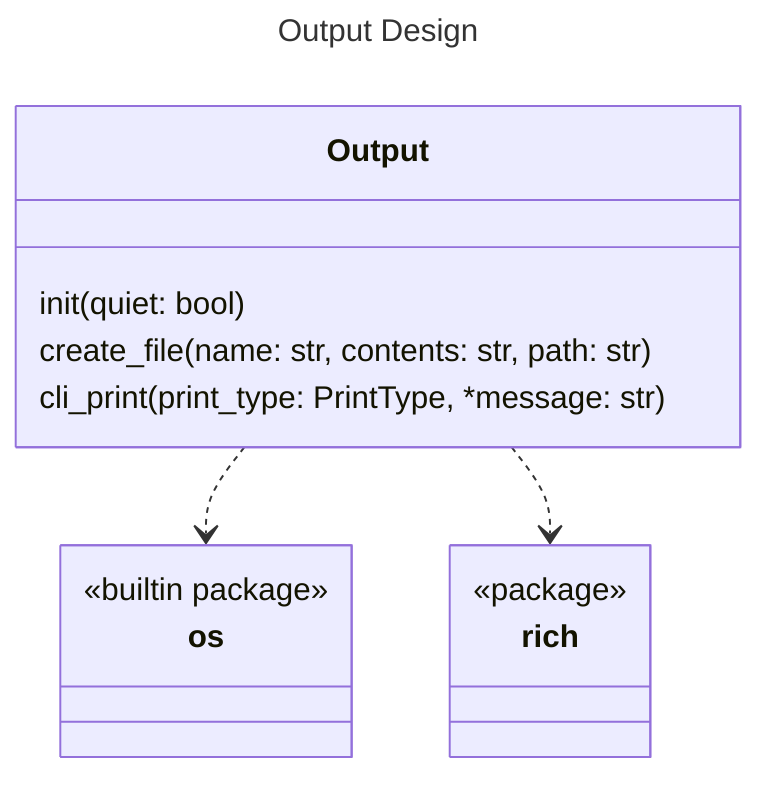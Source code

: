 ---
title: Output Design
---
classDiagram
    class Output {
        init(quiet: bool)
        create_file(name: str, contents: str, path: str)
        cli_print(print_type: PrintType, *message: str)
    }

    class os {
        <<builtin package>>
    }

    class rich {
        <<package>>
    }

    Output ..> os
    Output ..> rich